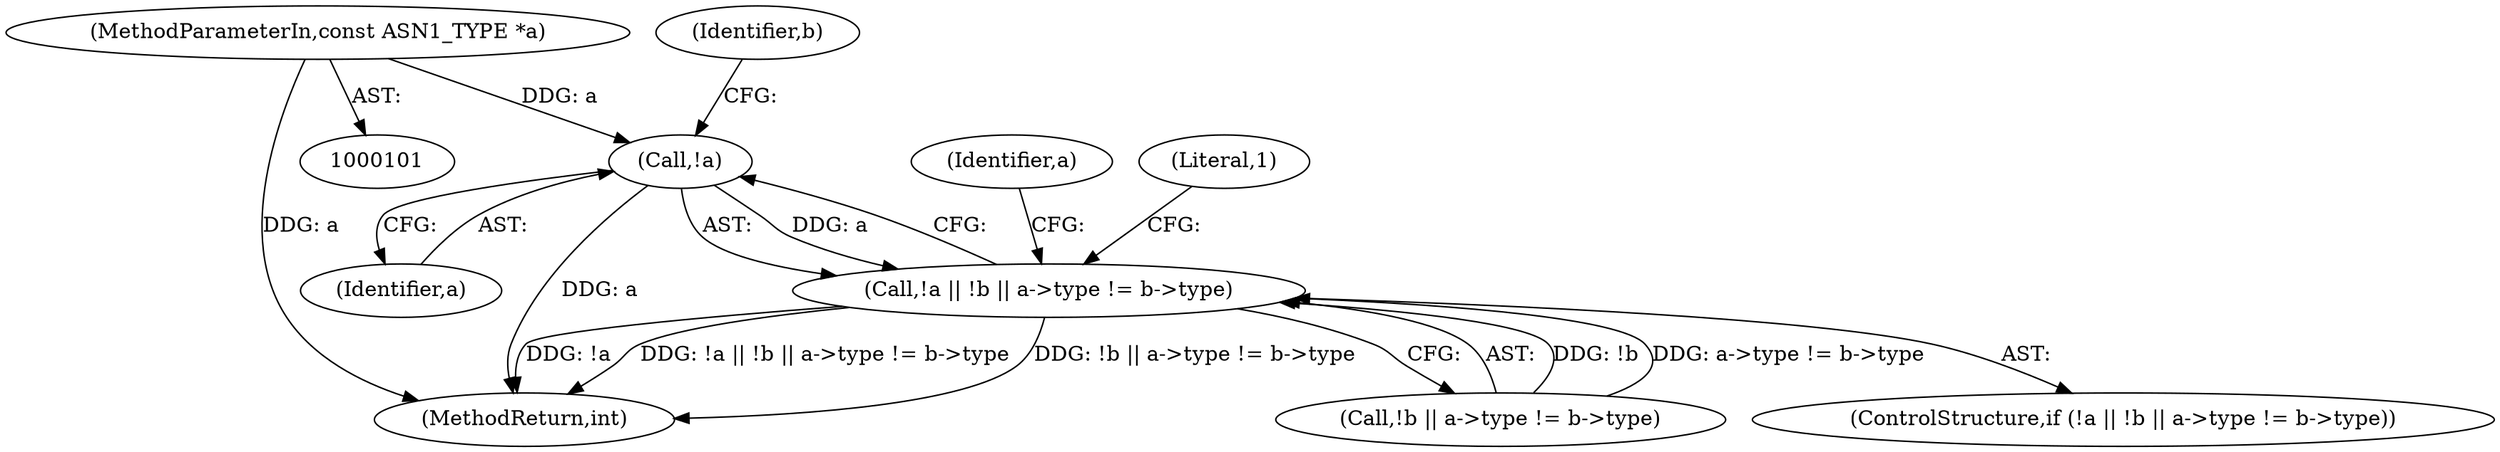 digraph "0_openssl_c3c7fb07dc975dc3c9de0eddb7d8fd79fc9c67c1@pointer" {
"1000102" [label="(MethodParameterIn,const ASN1_TYPE *a)"];
"1000112" [label="(Call,!a)"];
"1000111" [label="(Call,!a || !b || a->type != b->type)"];
"1000102" [label="(MethodParameterIn,const ASN1_TYPE *a)"];
"1000111" [label="(Call,!a || !b || a->type != b->type)"];
"1000110" [label="(ControlStructure,if (!a || !b || a->type != b->type))"];
"1000113" [label="(Identifier,a)"];
"1000129" [label="(Identifier,a)"];
"1000207" [label="(MethodReturn,int)"];
"1000116" [label="(Identifier,b)"];
"1000126" [label="(Literal,1)"];
"1000112" [label="(Call,!a)"];
"1000114" [label="(Call,!b || a->type != b->type)"];
"1000102" -> "1000101"  [label="AST: "];
"1000102" -> "1000207"  [label="DDG: a"];
"1000102" -> "1000112"  [label="DDG: a"];
"1000112" -> "1000111"  [label="AST: "];
"1000112" -> "1000113"  [label="CFG: "];
"1000113" -> "1000112"  [label="AST: "];
"1000116" -> "1000112"  [label="CFG: "];
"1000111" -> "1000112"  [label="CFG: "];
"1000112" -> "1000207"  [label="DDG: a"];
"1000112" -> "1000111"  [label="DDG: a"];
"1000111" -> "1000110"  [label="AST: "];
"1000111" -> "1000114"  [label="CFG: "];
"1000114" -> "1000111"  [label="AST: "];
"1000126" -> "1000111"  [label="CFG: "];
"1000129" -> "1000111"  [label="CFG: "];
"1000111" -> "1000207"  [label="DDG: !b || a->type != b->type"];
"1000111" -> "1000207"  [label="DDG: !a"];
"1000111" -> "1000207"  [label="DDG: !a || !b || a->type != b->type"];
"1000114" -> "1000111"  [label="DDG: !b"];
"1000114" -> "1000111"  [label="DDG: a->type != b->type"];
}
